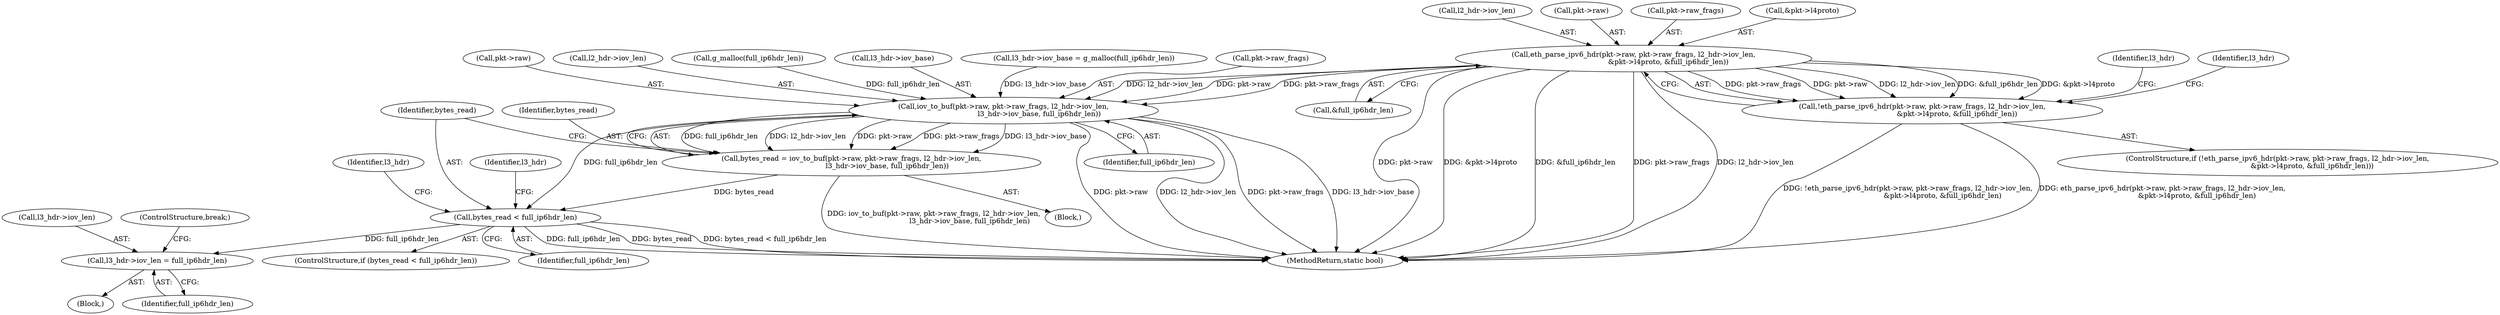 digraph "0_qemu_93060258ae748573ca7197204125a2670047896d@pointer" {
"1000295" [label="(Call,eth_parse_ipv6_hdr(pkt->raw, pkt->raw_frags, l2_hdr->iov_len,\n                               &pkt->l4proto, &full_ip6hdr_len))"];
"1000294" [label="(Call,!eth_parse_ipv6_hdr(pkt->raw, pkt->raw_frags, l2_hdr->iov_len,\n                               &pkt->l4proto, &full_ip6hdr_len))"];
"1000327" [label="(Call,iov_to_buf(pkt->raw, pkt->raw_frags, l2_hdr->iov_len,\n                                l3_hdr->iov_base, full_ip6hdr_len))"];
"1000325" [label="(Call,bytes_read = iov_to_buf(pkt->raw, pkt->raw_frags, l2_hdr->iov_len,\n                                l3_hdr->iov_base, full_ip6hdr_len))"];
"1000342" [label="(Call,bytes_read < full_ip6hdr_len)"];
"1000355" [label="(Call,l3_hdr->iov_len = full_ip6hdr_len)"];
"1000354" [label="(Block,)"];
"1000340" [label="(Identifier,full_ip6hdr_len)"];
"1000103" [label="(Block,)"];
"1000295" [label="(Call,eth_parse_ipv6_hdr(pkt->raw, pkt->raw_frags, l2_hdr->iov_len,\n                               &pkt->l4proto, &full_ip6hdr_len))"];
"1000357" [label="(Identifier,l3_hdr)"];
"1000302" [label="(Call,l2_hdr->iov_len)"];
"1000331" [label="(Call,pkt->raw_frags)"];
"1000326" [label="(Identifier,bytes_read)"];
"1000294" [label="(Call,!eth_parse_ipv6_hdr(pkt->raw, pkt->raw_frags, l2_hdr->iov_len,\n                               &pkt->l4proto, &full_ip6hdr_len))"];
"1000328" [label="(Call,pkt->raw)"];
"1000360" [label="(ControlStructure,break;)"];
"1000296" [label="(Call,pkt->raw)"];
"1000334" [label="(Call,l2_hdr->iov_len)"];
"1000309" [label="(Call,&full_ip6hdr_len)"];
"1000293" [label="(ControlStructure,if (!eth_parse_ipv6_hdr(pkt->raw, pkt->raw_frags, l2_hdr->iov_len,\n                               &pkt->l4proto, &full_ip6hdr_len)))"];
"1000314" [label="(Identifier,l3_hdr)"];
"1000299" [label="(Call,pkt->raw_frags)"];
"1000348" [label="(Identifier,l3_hdr)"];
"1000323" [label="(Call,g_malloc(full_ip6hdr_len))"];
"1000305" [label="(Call,&pkt->l4proto)"];
"1000341" [label="(ControlStructure,if (bytes_read < full_ip6hdr_len))"];
"1000344" [label="(Identifier,full_ip6hdr_len)"];
"1000359" [label="(Identifier,full_ip6hdr_len)"];
"1000327" [label="(Call,iov_to_buf(pkt->raw, pkt->raw_frags, l2_hdr->iov_len,\n                                l3_hdr->iov_base, full_ip6hdr_len))"];
"1000343" [label="(Identifier,bytes_read)"];
"1000337" [label="(Call,l3_hdr->iov_base)"];
"1000325" [label="(Call,bytes_read = iov_to_buf(pkt->raw, pkt->raw_frags, l2_hdr->iov_len,\n                                l3_hdr->iov_base, full_ip6hdr_len))"];
"1000355" [label="(Call,l3_hdr->iov_len = full_ip6hdr_len)"];
"1000321" [label="(Identifier,l3_hdr)"];
"1000319" [label="(Call,l3_hdr->iov_base = g_malloc(full_ip6hdr_len))"];
"1000356" [label="(Call,l3_hdr->iov_len)"];
"1000342" [label="(Call,bytes_read < full_ip6hdr_len)"];
"1000368" [label="(MethodReturn,static bool)"];
"1000295" -> "1000294"  [label="AST: "];
"1000295" -> "1000309"  [label="CFG: "];
"1000296" -> "1000295"  [label="AST: "];
"1000299" -> "1000295"  [label="AST: "];
"1000302" -> "1000295"  [label="AST: "];
"1000305" -> "1000295"  [label="AST: "];
"1000309" -> "1000295"  [label="AST: "];
"1000294" -> "1000295"  [label="CFG: "];
"1000295" -> "1000368"  [label="DDG: pkt->raw"];
"1000295" -> "1000368"  [label="DDG: &pkt->l4proto"];
"1000295" -> "1000368"  [label="DDG: &full_ip6hdr_len"];
"1000295" -> "1000368"  [label="DDG: pkt->raw_frags"];
"1000295" -> "1000368"  [label="DDG: l2_hdr->iov_len"];
"1000295" -> "1000294"  [label="DDG: pkt->raw_frags"];
"1000295" -> "1000294"  [label="DDG: pkt->raw"];
"1000295" -> "1000294"  [label="DDG: l2_hdr->iov_len"];
"1000295" -> "1000294"  [label="DDG: &full_ip6hdr_len"];
"1000295" -> "1000294"  [label="DDG: &pkt->l4proto"];
"1000295" -> "1000327"  [label="DDG: pkt->raw"];
"1000295" -> "1000327"  [label="DDG: pkt->raw_frags"];
"1000295" -> "1000327"  [label="DDG: l2_hdr->iov_len"];
"1000294" -> "1000293"  [label="AST: "];
"1000314" -> "1000294"  [label="CFG: "];
"1000321" -> "1000294"  [label="CFG: "];
"1000294" -> "1000368"  [label="DDG: !eth_parse_ipv6_hdr(pkt->raw, pkt->raw_frags, l2_hdr->iov_len,\n                               &pkt->l4proto, &full_ip6hdr_len)"];
"1000294" -> "1000368"  [label="DDG: eth_parse_ipv6_hdr(pkt->raw, pkt->raw_frags, l2_hdr->iov_len,\n                               &pkt->l4proto, &full_ip6hdr_len)"];
"1000327" -> "1000325"  [label="AST: "];
"1000327" -> "1000340"  [label="CFG: "];
"1000328" -> "1000327"  [label="AST: "];
"1000331" -> "1000327"  [label="AST: "];
"1000334" -> "1000327"  [label="AST: "];
"1000337" -> "1000327"  [label="AST: "];
"1000340" -> "1000327"  [label="AST: "];
"1000325" -> "1000327"  [label="CFG: "];
"1000327" -> "1000368"  [label="DDG: pkt->raw"];
"1000327" -> "1000368"  [label="DDG: l2_hdr->iov_len"];
"1000327" -> "1000368"  [label="DDG: pkt->raw_frags"];
"1000327" -> "1000368"  [label="DDG: l3_hdr->iov_base"];
"1000327" -> "1000325"  [label="DDG: full_ip6hdr_len"];
"1000327" -> "1000325"  [label="DDG: l2_hdr->iov_len"];
"1000327" -> "1000325"  [label="DDG: pkt->raw"];
"1000327" -> "1000325"  [label="DDG: pkt->raw_frags"];
"1000327" -> "1000325"  [label="DDG: l3_hdr->iov_base"];
"1000319" -> "1000327"  [label="DDG: l3_hdr->iov_base"];
"1000323" -> "1000327"  [label="DDG: full_ip6hdr_len"];
"1000327" -> "1000342"  [label="DDG: full_ip6hdr_len"];
"1000325" -> "1000103"  [label="AST: "];
"1000326" -> "1000325"  [label="AST: "];
"1000343" -> "1000325"  [label="CFG: "];
"1000325" -> "1000368"  [label="DDG: iov_to_buf(pkt->raw, pkt->raw_frags, l2_hdr->iov_len,\n                                l3_hdr->iov_base, full_ip6hdr_len)"];
"1000325" -> "1000342"  [label="DDG: bytes_read"];
"1000342" -> "1000341"  [label="AST: "];
"1000342" -> "1000344"  [label="CFG: "];
"1000343" -> "1000342"  [label="AST: "];
"1000344" -> "1000342"  [label="AST: "];
"1000348" -> "1000342"  [label="CFG: "];
"1000357" -> "1000342"  [label="CFG: "];
"1000342" -> "1000368"  [label="DDG: full_ip6hdr_len"];
"1000342" -> "1000368"  [label="DDG: bytes_read"];
"1000342" -> "1000368"  [label="DDG: bytes_read < full_ip6hdr_len"];
"1000342" -> "1000355"  [label="DDG: full_ip6hdr_len"];
"1000355" -> "1000354"  [label="AST: "];
"1000355" -> "1000359"  [label="CFG: "];
"1000356" -> "1000355"  [label="AST: "];
"1000359" -> "1000355"  [label="AST: "];
"1000360" -> "1000355"  [label="CFG: "];
}

